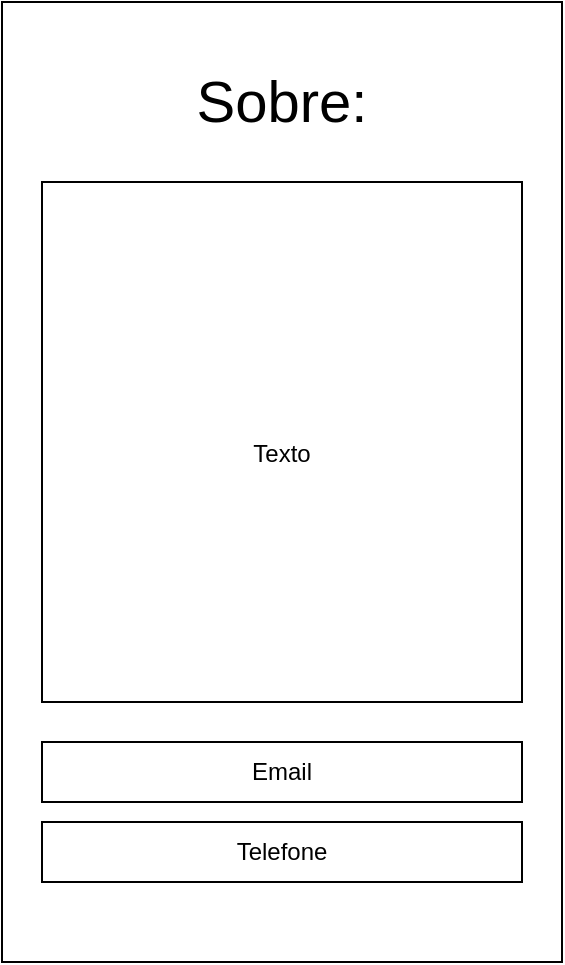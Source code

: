 <mxfile version="15.5.6" type="device"><diagram id="961Pn_qNGkGdR3DTKJja" name="Page-1"><mxGraphModel dx="1422" dy="747" grid="1" gridSize="10" guides="1" tooltips="1" connect="1" arrows="1" fold="1" page="1" pageScale="1" pageWidth="827" pageHeight="1169" math="0" shadow="0"><root><mxCell id="0"/><mxCell id="1" parent="0"/><mxCell id="CIsQFiSdtzTPPNJZdBoT-1" value="" style="rounded=0;whiteSpace=wrap;html=1;" vertex="1" parent="1"><mxGeometry x="260" y="120" width="280" height="480" as="geometry"/></mxCell><mxCell id="CIsQFiSdtzTPPNJZdBoT-6" value="&lt;font style=&quot;font-size: 29px&quot;&gt;Sobre:&lt;/font&gt;" style="text;html=1;strokeColor=none;fillColor=none;align=center;verticalAlign=middle;whiteSpace=wrap;rounded=0;" vertex="1" parent="1"><mxGeometry x="350" y="150" width="100" height="40" as="geometry"/></mxCell><mxCell id="CIsQFiSdtzTPPNJZdBoT-7" value="&lt;font style=&quot;font-size: 12px&quot;&gt;Texto&lt;/font&gt;" style="rounded=0;whiteSpace=wrap;html=1;fontSize=29;" vertex="1" parent="1"><mxGeometry x="280" y="210" width="240" height="260" as="geometry"/></mxCell><mxCell id="CIsQFiSdtzTPPNJZdBoT-8" value="Email" style="rounded=0;whiteSpace=wrap;html=1;fontSize=12;" vertex="1" parent="1"><mxGeometry x="280" y="490" width="240" height="30" as="geometry"/></mxCell><mxCell id="CIsQFiSdtzTPPNJZdBoT-14" value="Telefone" style="rounded=0;whiteSpace=wrap;html=1;fontSize=12;" vertex="1" parent="1"><mxGeometry x="280" y="530" width="240" height="30" as="geometry"/></mxCell></root></mxGraphModel></diagram></mxfile>